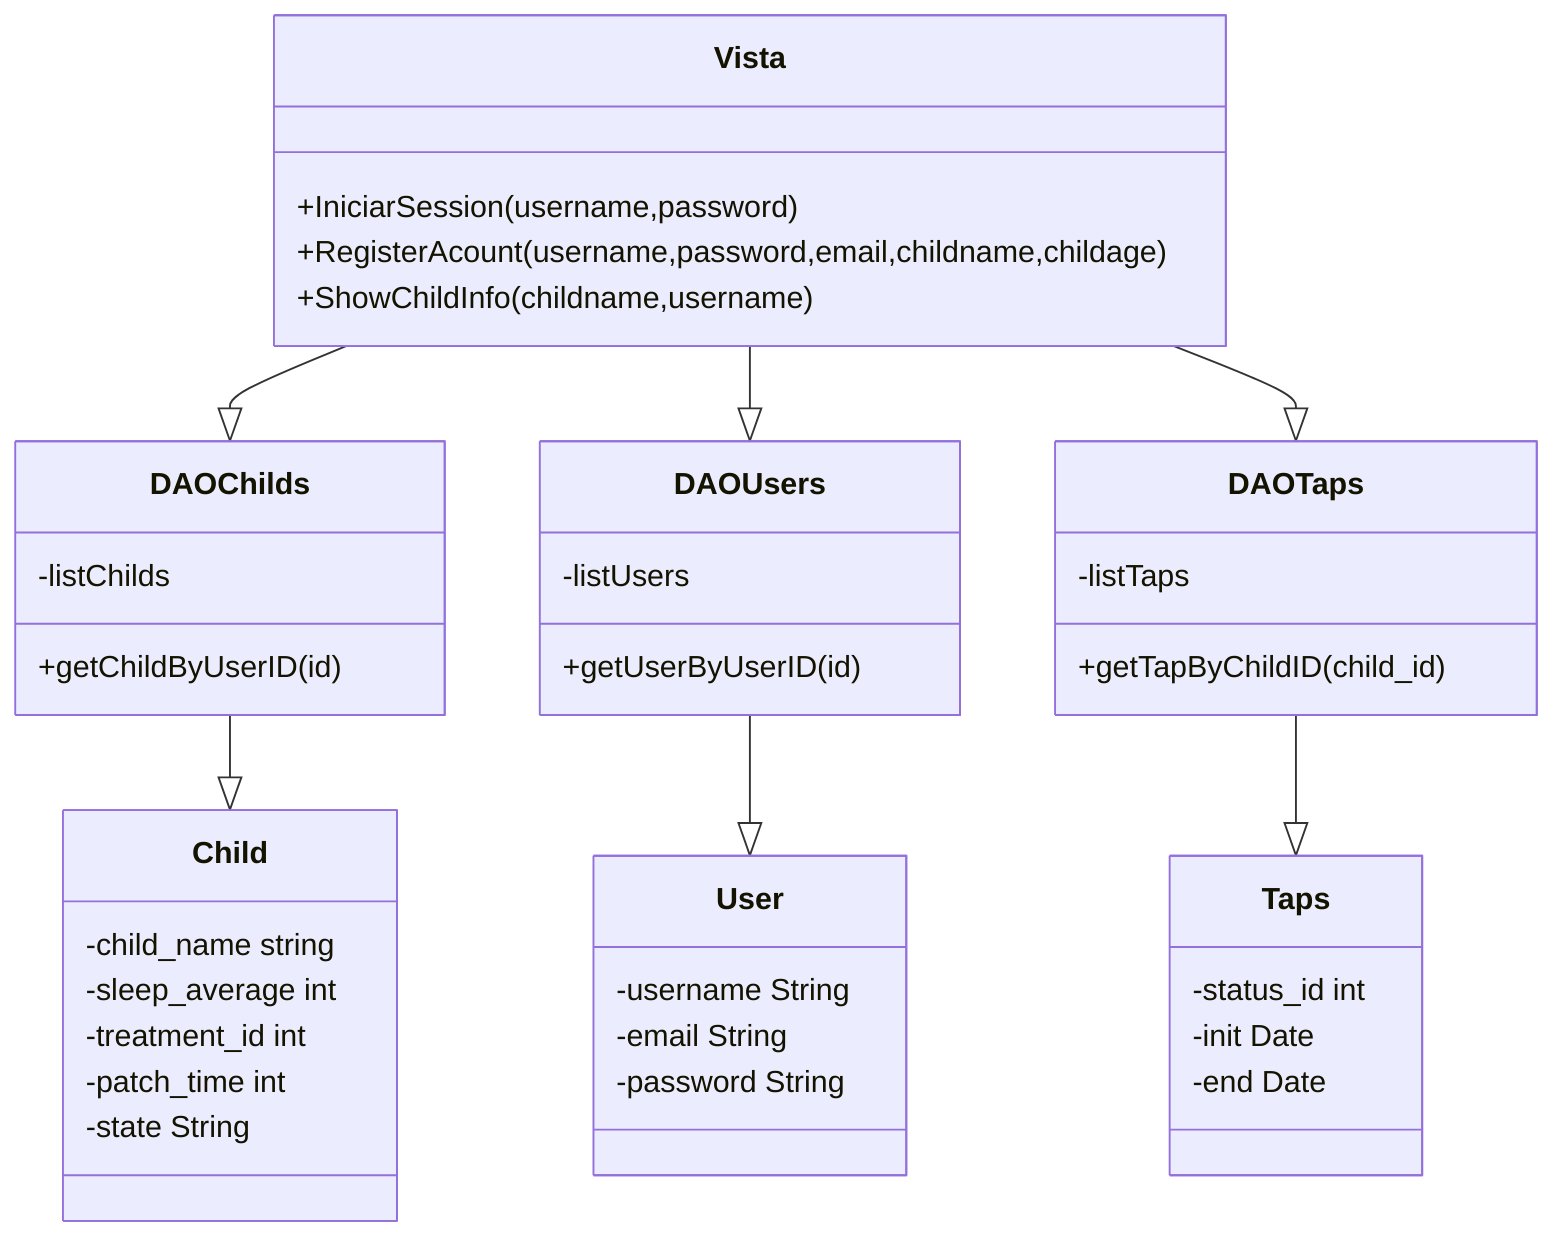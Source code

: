 classDiagram
    Vista --|> DAOChilds
    Vista --|> DAOUsers
    Vista --|> DAOTaps
    DAOChilds --|> Child
    DAOUsers --|> User
    DAOTaps --|> Taps

    class Vista{
        +IniciarSession(username,password)
        +RegisterAcount(username,password,email,childname,childage)
        +ShowChildInfo(childname,username)
    }
    class DAOUsers{
        -listUsers
        +getUserByUserID(id)
    }
    class DAOChilds{
        -listChilds
        +getChildByUserID(id)
    }
    class DAOTaps{
        -listTaps
        +getTapByChildID(child_id)
    }
    class User{
        -username String
        -email String
        -password String
    }
    class Child{
        -child_name string
        -sleep_average int
        -treatment_id int
        -patch_time int
        -state String
    }
    class Taps{
        -status_id int
        -init Date
        -end Date
    }